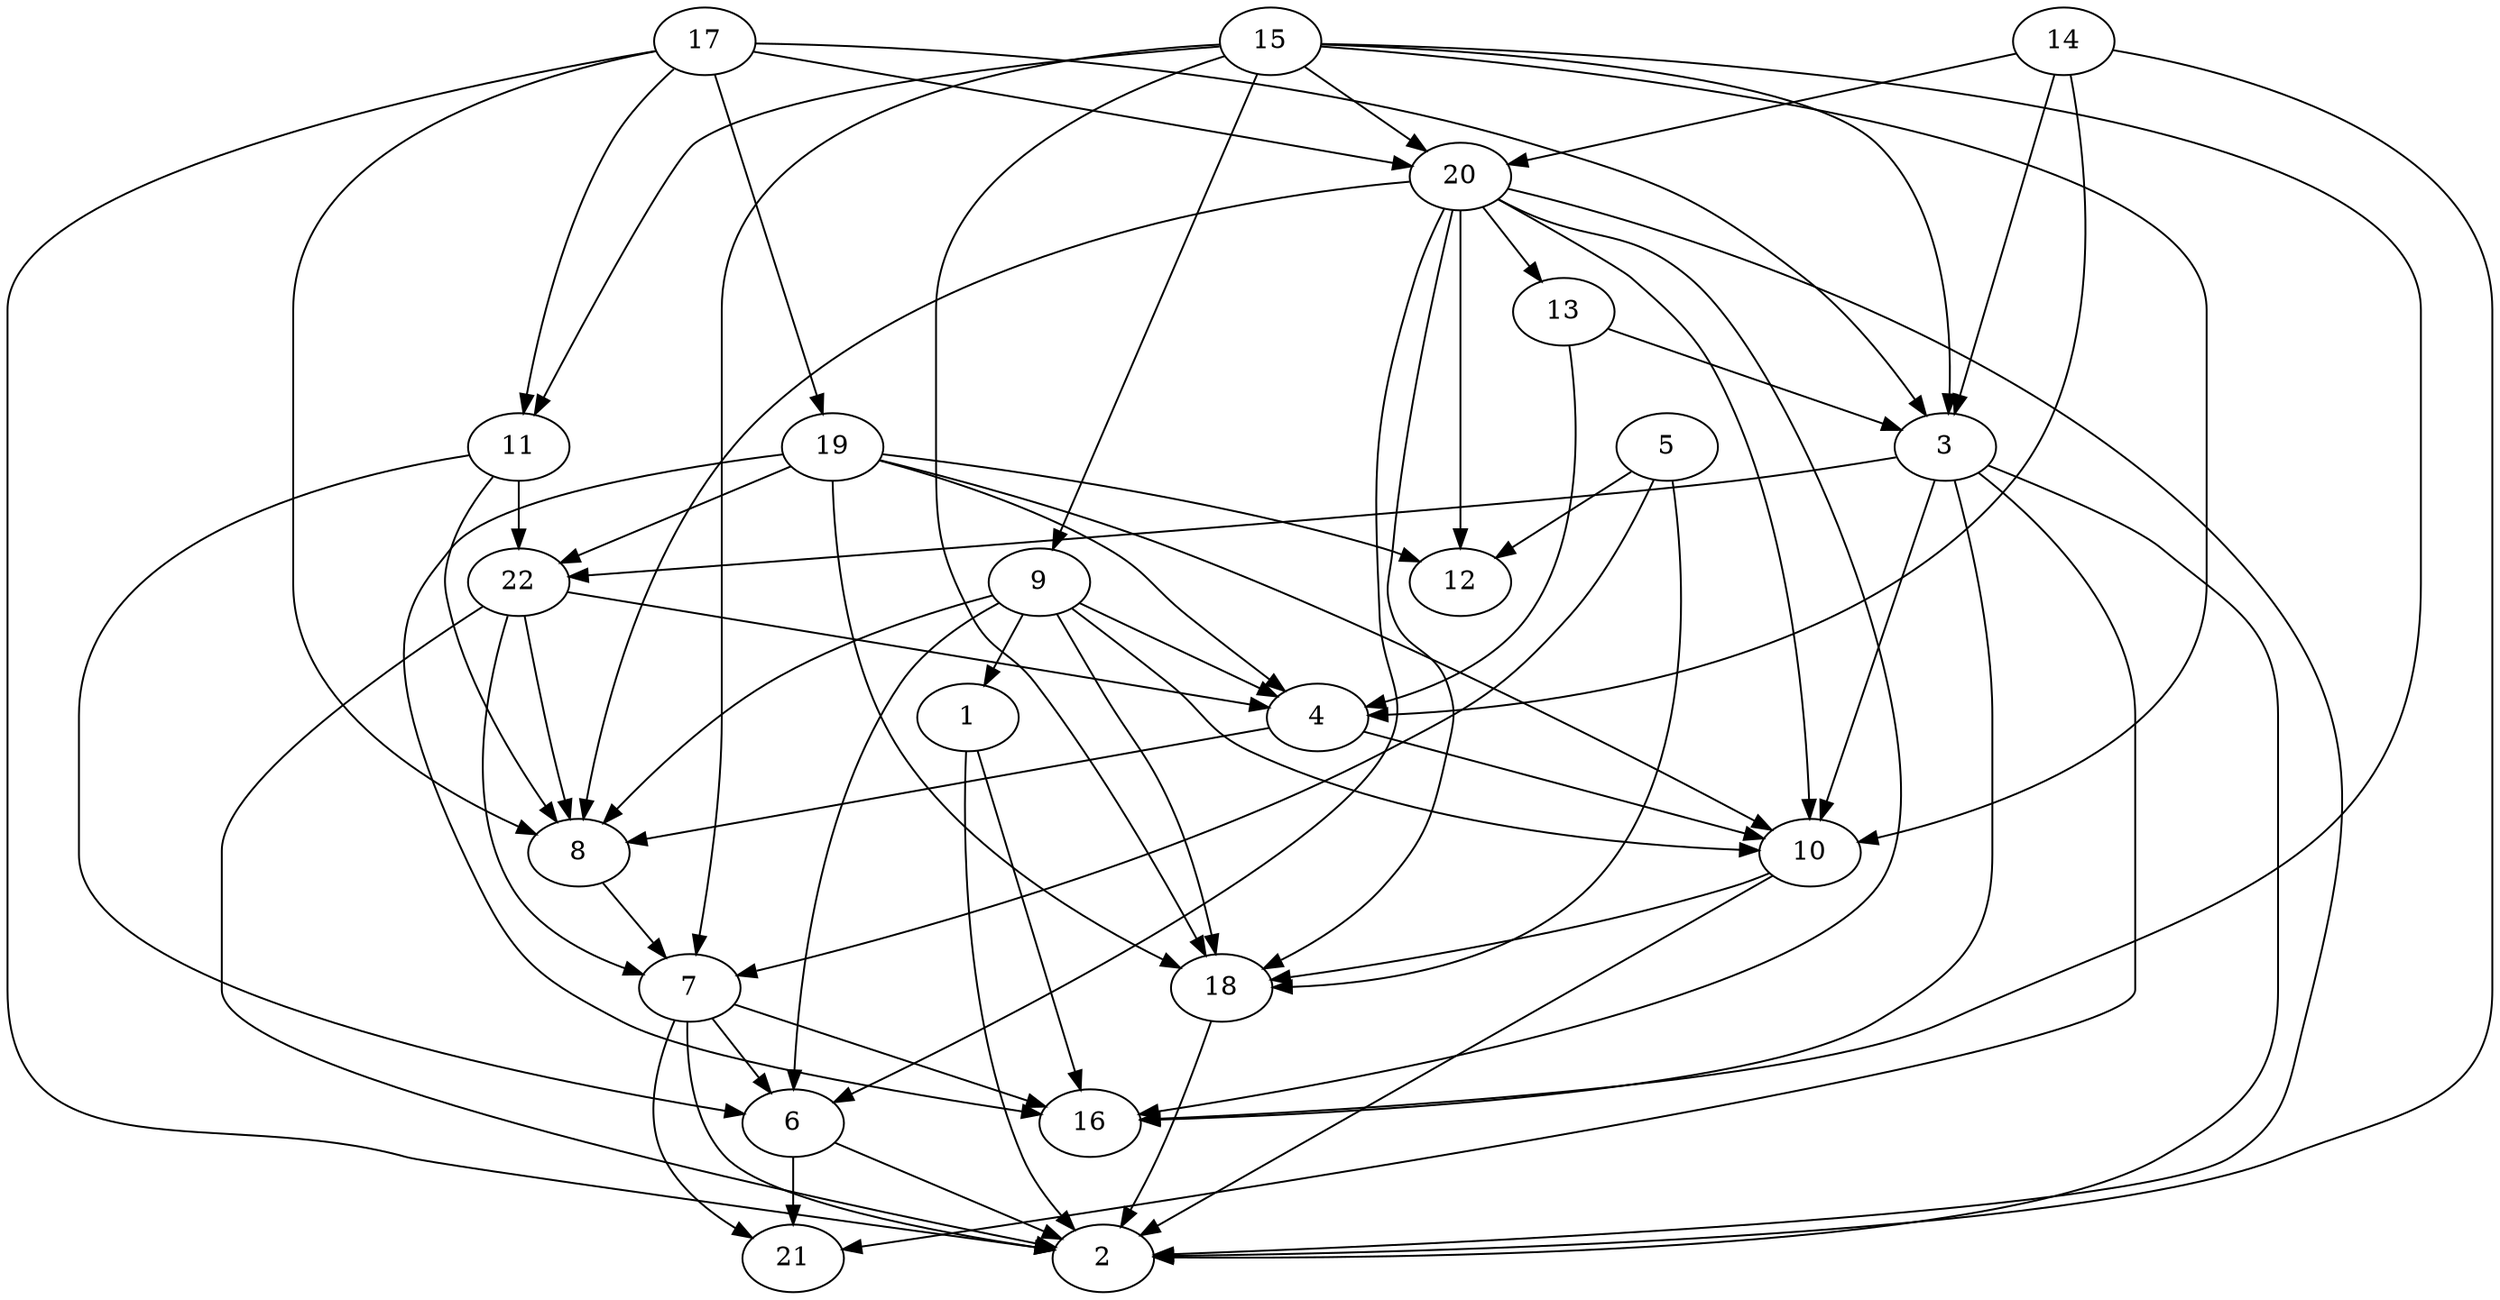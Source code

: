 digraph "Random_N22_EdgeDensity30%_P3.dot" {
	1	[Weight=27];
	2	[Weight=25];
	3	[Weight=40];
	4	[Weight=37];
	5	[Weight=36];
	6	[Weight=20];
	7	[Weight=36];
	8	[Weight=25];
	9	[Weight=30];
	10	[Weight=30];
	11	[Weight=23];
	12	[Weight=35];
	13	[Weight=20];
	14	[Weight=29];
	15	[Weight=14];
	16	[Weight=27];
	17	[Weight=22];
	18	[Weight=18];
	19	[Weight=12];
	20	[Weight=16];
	21	[Weight=37];
	22	[Weight=33];
	1 -> 2 [Weight=8];
	1 -> 16 [Weight=5];
	3 -> 2 [Weight=18];
	3 -> 10 [Weight=11];
	3 -> 16 [Weight=8];
	3 -> 21 [Weight=1];
	3 -> 22 [Weight=4];
	4 -> 8 [Weight=9];
	4 -> 10 [Weight=3];
	5 -> 7 [Weight=10];
	5 -> 12 [Weight=19];
	5 -> 18 [Weight=8];
	6 -> 2 [Weight=12];
	6 -> 21 [Weight=1];
	7 -> 2 [Weight=19];
	7 -> 6 [Weight=18];
	7 -> 16 [Weight=5];
	7 -> 21 [Weight=19];
	8 -> 7 [Weight=6];
	9 -> 1 [Weight=2];
	9 -> 4 [Weight=4];
	9 -> 6 [Weight=20];
	9 -> 8 [Weight=0];
	9 -> 10 [Weight=13];
	9 -> 18 [Weight=5];
	10 -> 2 [Weight=5];
	10 -> 18 [Weight=0];
	11 -> 6 [Weight=1];
	11 -> 8 [Weight=15];
	11 -> 22 [Weight=15];
	13 -> 3 [Weight=19];
	13 -> 4 [Weight=7];
	14 -> 2 [Weight=20];
	14 -> 3 [Weight=20];
	14 -> 4 [Weight=0];
	14 -> 20 [Weight=2];
	15 -> 3 [Weight=13];
	15 -> 7 [Weight=3];
	15 -> 9 [Weight=20];
	15 -> 10 [Weight=11];
	15 -> 11 [Weight=18];
	15 -> 16 [Weight=18];
	15 -> 18 [Weight=3];
	15 -> 20 [Weight=18];
	17 -> 2 [Weight=13];
	17 -> 3 [Weight=6];
	17 -> 8 [Weight=12];
	17 -> 11 [Weight=11];
	17 -> 19 [Weight=17];
	17 -> 20 [Weight=4];
	18 -> 2 [Weight=12];
	19 -> 4 [Weight=7];
	19 -> 10 [Weight=3];
	19 -> 12 [Weight=10];
	19 -> 16 [Weight=13];
	19 -> 18 [Weight=12];
	19 -> 22 [Weight=20];
	20 -> 2 [Weight=7];
	20 -> 6 [Weight=9];
	20 -> 8 [Weight=13];
	20 -> 10 [Weight=19];
	20 -> 12 [Weight=19];
	20 -> 13 [Weight=13];
	20 -> 16 [Weight=13];
	20 -> 18 [Weight=7];
	22 -> 2 [Weight=19];
	22 -> 4 [Weight=6];
	22 -> 7 [Weight=3];
	22 -> 8 [Weight=10];
}
